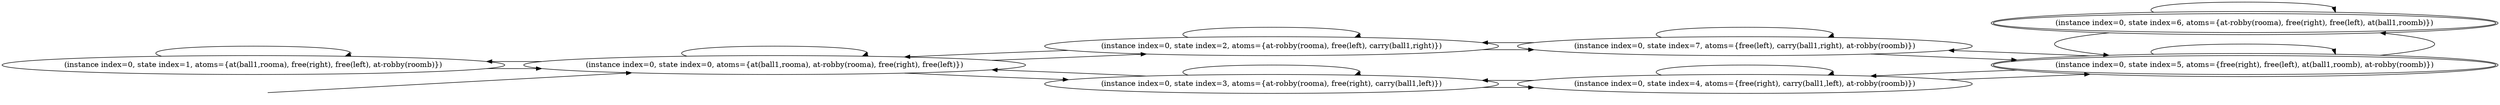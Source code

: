 digraph {
rankdir="LR"
s1[label="(instance index=0, state index=1, atoms={at(ball1,rooma), free(right), free(left), at-robby(roomb)})"]
s0[label="(instance index=0, state index=0, atoms={at(ball1,rooma), at-robby(rooma), free(right), free(left)})"]
s2[label="(instance index=0, state index=2, atoms={at-robby(rooma), free(left), carry(ball1,right)})"]
s3[label="(instance index=0, state index=3, atoms={at-robby(rooma), free(right), carry(ball1,left)})"]
s7[label="(instance index=0, state index=7, atoms={free(left), carry(ball1,right), at-robby(roomb)})"]
s4[label="(instance index=0, state index=4, atoms={free(right), carry(ball1,left), at-robby(roomb)})"]
s5[peripheries=2,label="(instance index=0, state index=5, atoms={free(right), free(left), at(ball1,roomb), at-robby(roomb)})"]
s6[peripheries=2,label="(instance index=0, state index=6, atoms={at-robby(rooma), free(right), free(left), at(ball1,roomb)})"]
Dangling [ label = "", style = invis ]
{ rank = same; Dangling }
Dangling -> s0
{ rank = same; s0}
{ rank = same; s0}
{ rank = same; s2,s3}
{ rank = same; s7,s4}
{ rank = same; s5,s6}
{
s1->s1
s1->s0
}
{
s0->s3
s0->s2
s0->s1
s0->s0
}
{
s2->s7
s2->s2
s2->s0
s3->s4
s3->s3
s3->s0
}
{
s7->s7
s7->s5
s7->s2
s4->s5
s4->s4
s4->s3
}
{
s5->s7
s5->s6
s5->s5
s5->s4
s6->s6
s6->s5
}
}
